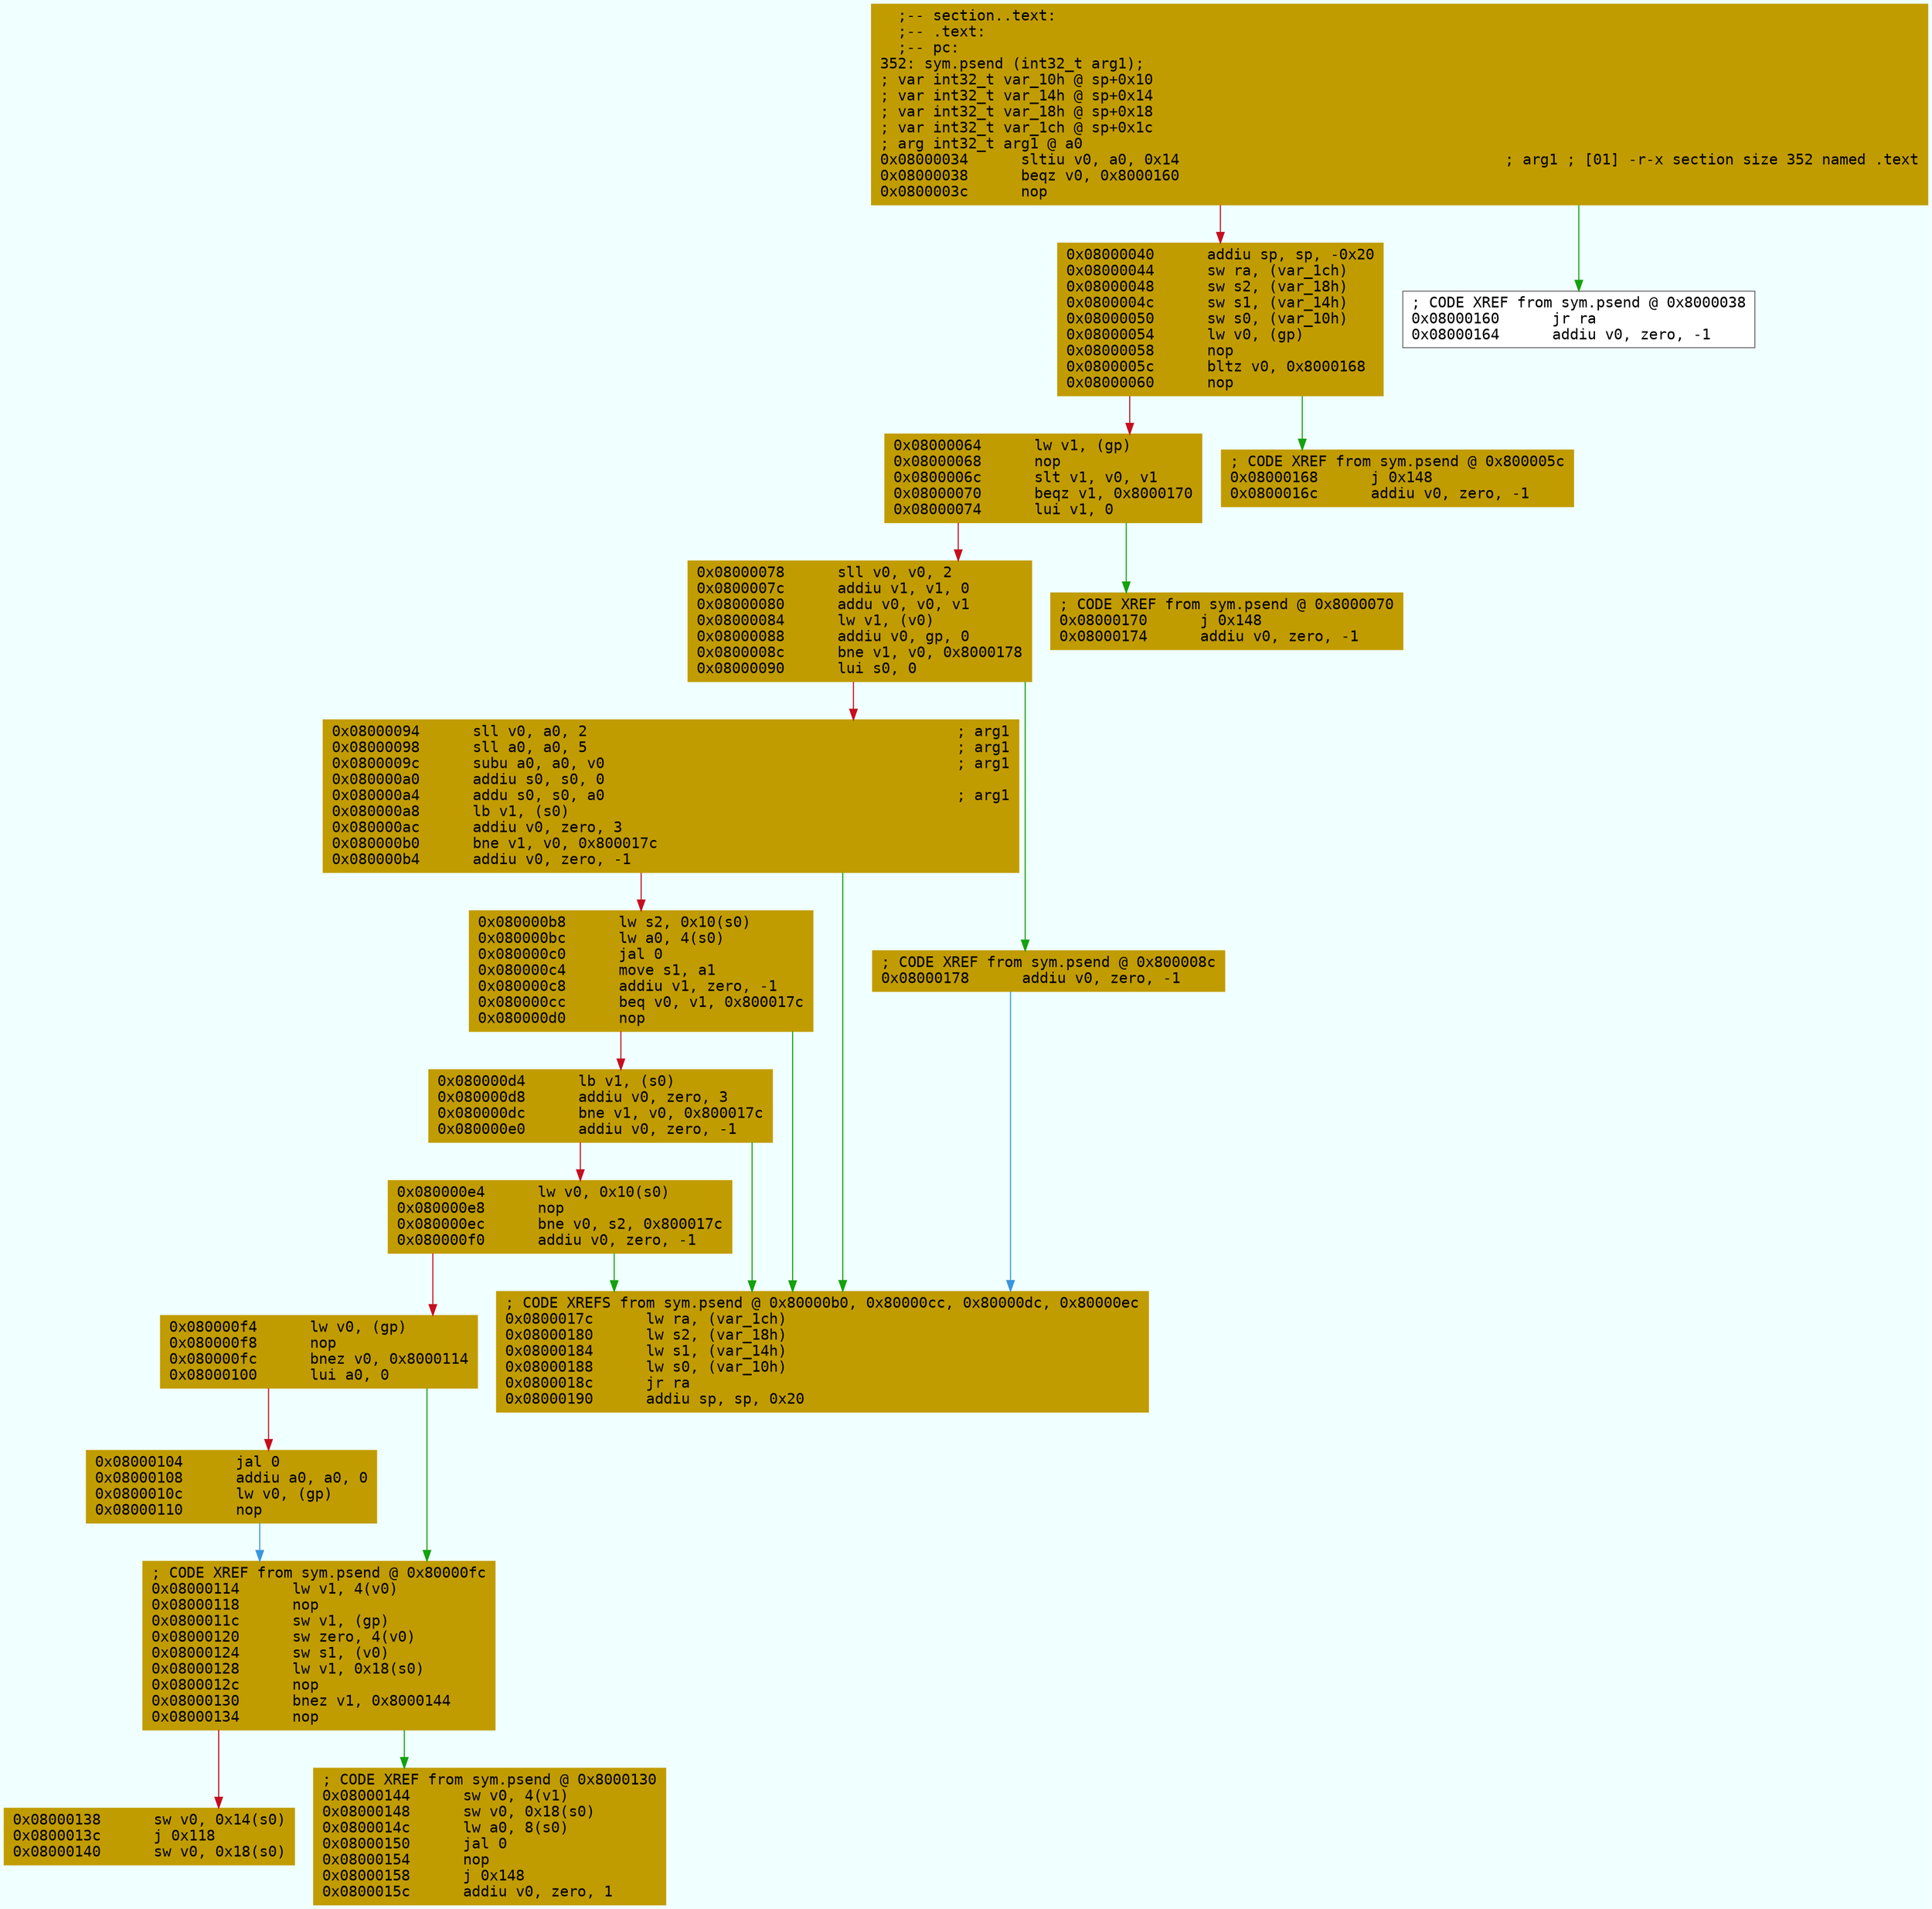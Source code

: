 digraph code {
	graph [bgcolor=azure fontsize=8 fontname="Courier" splines="ortho"];
	node [fillcolor=gray style=filled shape=box];
	edge [arrowhead="normal"];
	"0x08000034" [URL="sym.psend/0x08000034", fillcolor="#c19c00",color="#c19c00", fontname="Courier",label="  ;-- section..text:\l  ;-- .text:\l  ;-- pc:\l352: sym.psend (int32_t arg1);\l; var int32_t var_10h @ sp+0x10\l; var int32_t var_14h @ sp+0x14\l; var int32_t var_18h @ sp+0x18\l; var int32_t var_1ch @ sp+0x1c\l; arg int32_t arg1 @ a0\l0x08000034      sltiu v0, a0, 0x14                                     ; arg1 ; [01] -r-x section size 352 named .text\l0x08000038      beqz v0, 0x8000160\l0x0800003c      nop\l"]
	"0x08000040" [URL="sym.psend/0x08000040", fillcolor="#c19c00",color="#c19c00", fontname="Courier",label="0x08000040      addiu sp, sp, -0x20\l0x08000044      sw ra, (var_1ch)\l0x08000048      sw s2, (var_18h)\l0x0800004c      sw s1, (var_14h)\l0x08000050      sw s0, (var_10h)\l0x08000054      lw v0, (gp)\l0x08000058      nop\l0x0800005c      bltz v0, 0x8000168\l0x08000060      nop\l"]
	"0x08000064" [URL="sym.psend/0x08000064", fillcolor="#c19c00",color="#c19c00", fontname="Courier",label="0x08000064      lw v1, (gp)\l0x08000068      nop\l0x0800006c      slt v1, v0, v1\l0x08000070      beqz v1, 0x8000170\l0x08000074      lui v1, 0\l"]
	"0x08000078" [URL="sym.psend/0x08000078", fillcolor="#c19c00",color="#c19c00", fontname="Courier",label="0x08000078      sll v0, v0, 2\l0x0800007c      addiu v1, v1, 0\l0x08000080      addu v0, v0, v1\l0x08000084      lw v1, (v0)\l0x08000088      addiu v0, gp, 0\l0x0800008c      bne v1, v0, 0x8000178\l0x08000090      lui s0, 0\l"]
	"0x08000094" [URL="sym.psend/0x08000094", fillcolor="#c19c00",color="#c19c00", fontname="Courier",label="0x08000094      sll v0, a0, 2                                          ; arg1\l0x08000098      sll a0, a0, 5                                          ; arg1\l0x0800009c      subu a0, a0, v0                                        ; arg1\l0x080000a0      addiu s0, s0, 0\l0x080000a4      addu s0, s0, a0                                        ; arg1\l0x080000a8      lb v1, (s0)\l0x080000ac      addiu v0, zero, 3\l0x080000b0      bne v1, v0, 0x800017c\l0x080000b4      addiu v0, zero, -1\l"]
	"0x080000b8" [URL="sym.psend/0x080000b8", fillcolor="#c19c00",color="#c19c00", fontname="Courier",label="0x080000b8      lw s2, 0x10(s0)\l0x080000bc      lw a0, 4(s0)\l0x080000c0      jal 0\l0x080000c4      move s1, a1\l0x080000c8      addiu v1, zero, -1\l0x080000cc      beq v0, v1, 0x800017c\l0x080000d0      nop\l"]
	"0x080000d4" [URL="sym.psend/0x080000d4", fillcolor="#c19c00",color="#c19c00", fontname="Courier",label="0x080000d4      lb v1, (s0)\l0x080000d8      addiu v0, zero, 3\l0x080000dc      bne v1, v0, 0x800017c\l0x080000e0      addiu v0, zero, -1\l"]
	"0x080000e4" [URL="sym.psend/0x080000e4", fillcolor="#c19c00",color="#c19c00", fontname="Courier",label="0x080000e4      lw v0, 0x10(s0)\l0x080000e8      nop\l0x080000ec      bne v0, s2, 0x800017c\l0x080000f0      addiu v0, zero, -1\l"]
	"0x080000f4" [URL="sym.psend/0x080000f4", fillcolor="#c19c00",color="#c19c00", fontname="Courier",label="0x080000f4      lw v0, (gp)\l0x080000f8      nop\l0x080000fc      bnez v0, 0x8000114\l0x08000100      lui a0, 0\l"]
	"0x08000104" [URL="sym.psend/0x08000104", fillcolor="#c19c00",color="#c19c00", fontname="Courier",label="0x08000104      jal 0\l0x08000108      addiu a0, a0, 0\l0x0800010c      lw v0, (gp)\l0x08000110      nop\l"]
	"0x08000114" [URL="sym.psend/0x08000114", fillcolor="#c19c00",color="#c19c00", fontname="Courier",label="; CODE XREF from sym.psend @ 0x80000fc\l0x08000114      lw v1, 4(v0)\l0x08000118      nop\l0x0800011c      sw v1, (gp)\l0x08000120      sw zero, 4(v0)\l0x08000124      sw s1, (v0)\l0x08000128      lw v1, 0x18(s0)\l0x0800012c      nop\l0x08000130      bnez v1, 0x8000144\l0x08000134      nop\l"]
	"0x08000138" [URL="sym.psend/0x08000138", fillcolor="#c19c00",color="#c19c00", fontname="Courier",label="0x08000138      sw v0, 0x14(s0)\l0x0800013c      j 0x118\l0x08000140      sw v0, 0x18(s0)\l"]
	"0x08000144" [URL="sym.psend/0x08000144", fillcolor="#c19c00",color="#c19c00", fontname="Courier",label="; CODE XREF from sym.psend @ 0x8000130\l0x08000144      sw v0, 4(v1)\l0x08000148      sw v0, 0x18(s0)\l0x0800014c      lw a0, 8(s0)\l0x08000150      jal 0\l0x08000154      nop\l0x08000158      j 0x148\l0x0800015c      addiu v0, zero, 1\l"]
	"0x08000160" [URL="sym.psend/0x08000160", fillcolor="white",color="#767676", fontname="Courier",label="; CODE XREF from sym.psend @ 0x8000038\l0x08000160      jr ra\l0x08000164      addiu v0, zero, -1\l"]
	"0x08000168" [URL="sym.psend/0x08000168", fillcolor="#c19c00",color="#c19c00", fontname="Courier",label="; CODE XREF from sym.psend @ 0x800005c\l0x08000168      j 0x148\l0x0800016c      addiu v0, zero, -1\l"]
	"0x08000170" [URL="sym.psend/0x08000170", fillcolor="#c19c00",color="#c19c00", fontname="Courier",label="; CODE XREF from sym.psend @ 0x8000070\l0x08000170      j 0x148\l0x08000174      addiu v0, zero, -1\l"]
	"0x08000178" [URL="sym.psend/0x08000178", fillcolor="#c19c00",color="#c19c00", fontname="Courier",label="; CODE XREF from sym.psend @ 0x800008c\l0x08000178      addiu v0, zero, -1\l"]
	"0x0800017c" [URL="sym.psend/0x0800017c", fillcolor="#c19c00",color="#c19c00", fontname="Courier",label="; CODE XREFS from sym.psend @ 0x80000b0, 0x80000cc, 0x80000dc, 0x80000ec\l0x0800017c      lw ra, (var_1ch)\l0x08000180      lw s2, (var_18h)\l0x08000184      lw s1, (var_14h)\l0x08000188      lw s0, (var_10h)\l0x0800018c      jr ra\l0x08000190      addiu sp, sp, 0x20\l"]
        "0x08000034" -> "0x08000160" [color="#13a10e"];
        "0x08000034" -> "0x08000040" [color="#c50f1f"];
        "0x08000040" -> "0x08000168" [color="#13a10e"];
        "0x08000040" -> "0x08000064" [color="#c50f1f"];
        "0x08000064" -> "0x08000170" [color="#13a10e"];
        "0x08000064" -> "0x08000078" [color="#c50f1f"];
        "0x08000078" -> "0x08000178" [color="#13a10e"];
        "0x08000078" -> "0x08000094" [color="#c50f1f"];
        "0x08000094" -> "0x0800017c" [color="#13a10e"];
        "0x08000094" -> "0x080000b8" [color="#c50f1f"];
        "0x080000b8" -> "0x0800017c" [color="#13a10e"];
        "0x080000b8" -> "0x080000d4" [color="#c50f1f"];
        "0x080000d4" -> "0x0800017c" [color="#13a10e"];
        "0x080000d4" -> "0x080000e4" [color="#c50f1f"];
        "0x080000e4" -> "0x0800017c" [color="#13a10e"];
        "0x080000e4" -> "0x080000f4" [color="#c50f1f"];
        "0x080000f4" -> "0x08000114" [color="#13a10e"];
        "0x080000f4" -> "0x08000104" [color="#c50f1f"];
        "0x08000104" -> "0x08000114" [color="#3a96dd"];
        "0x08000114" -> "0x08000144" [color="#13a10e"];
        "0x08000114" -> "0x08000138" [color="#c50f1f"];
        "0x08000178" -> "0x0800017c" [color="#3a96dd"];
}
